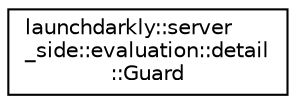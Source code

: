 digraph "Graphical Class Hierarchy"
{
 // LATEX_PDF_SIZE
  edge [fontname="Helvetica",fontsize="10",labelfontname="Helvetica",labelfontsize="10"];
  node [fontname="Helvetica",fontsize="10",shape=record];
  rankdir="LR";
  Node0 [label="launchdarkly::server\l_side::evaluation::detail\l::Guard",height=0.2,width=0.4,color="black", fillcolor="white", style="filled",URL="$structlaunchdarkly_1_1server__side_1_1evaluation_1_1detail_1_1Guard.html",tooltip=" "];
}
